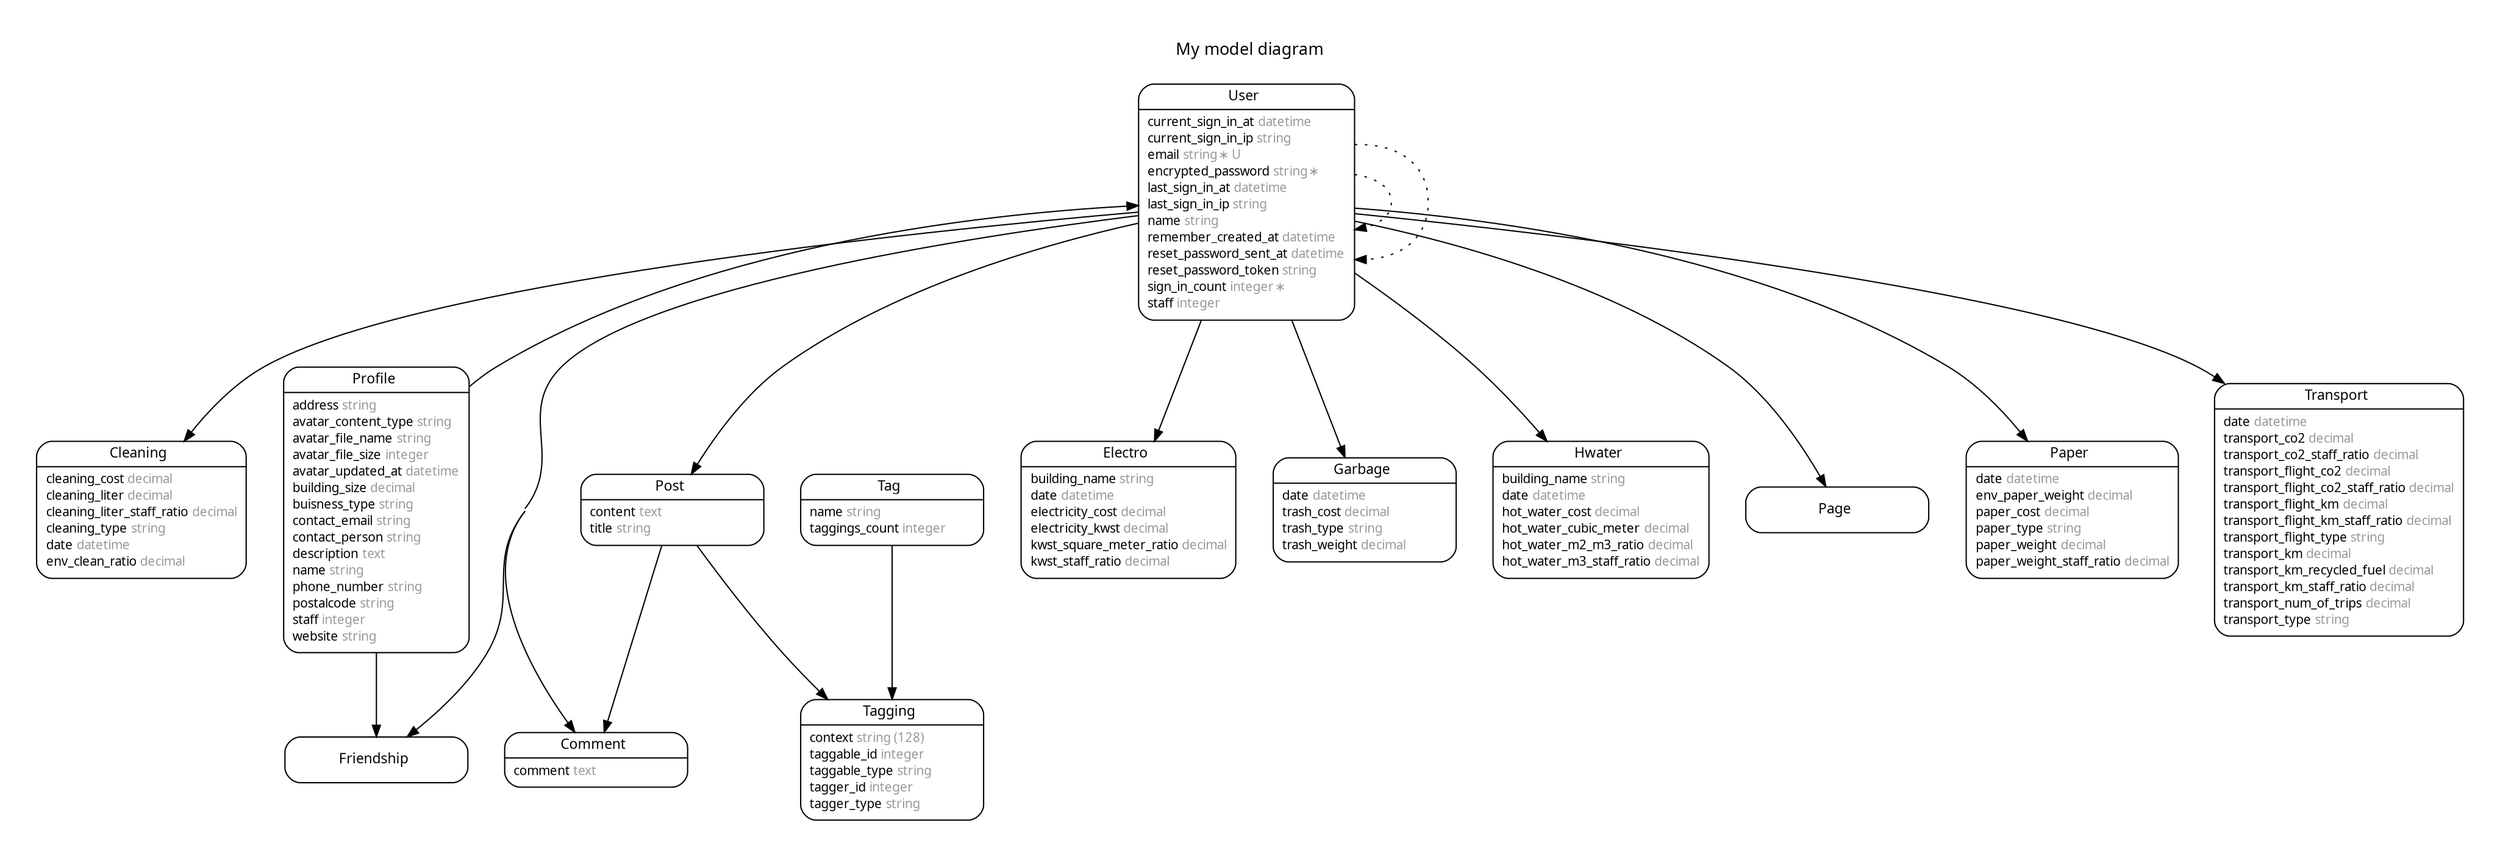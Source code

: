 digraph SprettaEMS15 {
rankdir = "LR";
ranksep = "0.5";
nodesep = "0.4";
pad = "0.4,0.4";
margin = "0,0";
concentrate = "true";
labelloc = "t";
fontsize = "13";
fontname = "Arial BoldMT";
node[ shape  =  "Mrecord" , fontsize  =  "10" , fontname  =  "ArialMT" , margin  =  "0.07,0.05" , penwidth  =  "1.0"];
edge[ fontname  =  "ArialMT" , fontsize  =  "7" , dir  =  "both" , arrowsize  =  "0.9" , penwidth  =  "1.0" , labelangle  =  "32" , labeldistance  =  "1.8"];
rankdir = "TB";
label = "My model diagram\n\n";
m_Cleaning [label = <{<table border="0" align="center" cellspacing="0.5" cellpadding="0" width="134">
  <tr><td align="center" valign="bottom" width="130"><font face="Arial BoldMT" point-size="11">Cleaning</font></td></tr>
</table>
|
<table border="0" align="left" cellspacing="2" cellpadding="0" width="134">
  <tr><td align="left" width="130" port="cleaning_cost">cleaning_cost <font face="Arial ItalicMT" color="grey60">decimal</font></td></tr>
  <tr><td align="left" width="130" port="cleaning_liter">cleaning_liter <font face="Arial ItalicMT" color="grey60">decimal</font></td></tr>
  <tr><td align="left" width="130" port="cleaning_liter_staff_ratio">cleaning_liter_staff_ratio <font face="Arial ItalicMT" color="grey60">decimal</font></td></tr>
  <tr><td align="left" width="130" port="cleaning_type">cleaning_type <font face="Arial ItalicMT" color="grey60">string</font></td></tr>
  <tr><td align="left" width="130" port="date">date <font face="Arial ItalicMT" color="grey60">datetime</font></td></tr>
  <tr><td align="left" width="130" port="env_clean_ratio">env_clean_ratio <font face="Arial ItalicMT" color="grey60">decimal</font></td></tr>
</table>
}>];
m_Comment [label = <{<table border="0" align="center" cellspacing="0.5" cellpadding="0" width="134">
  <tr><td align="center" valign="bottom" width="130"><font face="Arial BoldMT" point-size="11">Comment</font></td></tr>
</table>
|
<table border="0" align="left" cellspacing="2" cellpadding="0" width="134">
  <tr><td align="left" width="130" port="comment">comment <font face="Arial ItalicMT" color="grey60">text</font></td></tr>
</table>
}>];
m_Electro [label = <{<table border="0" align="center" cellspacing="0.5" cellpadding="0" width="134">
  <tr><td align="center" valign="bottom" width="130"><font face="Arial BoldMT" point-size="11">Electro</font></td></tr>
</table>
|
<table border="0" align="left" cellspacing="2" cellpadding="0" width="134">
  <tr><td align="left" width="130" port="building_name">building_name <font face="Arial ItalicMT" color="grey60">string</font></td></tr>
  <tr><td align="left" width="130" port="date">date <font face="Arial ItalicMT" color="grey60">datetime</font></td></tr>
  <tr><td align="left" width="130" port="electricity_cost">electricity_cost <font face="Arial ItalicMT" color="grey60">decimal</font></td></tr>
  <tr><td align="left" width="130" port="electricity_kwst">electricity_kwst <font face="Arial ItalicMT" color="grey60">decimal</font></td></tr>
  <tr><td align="left" width="130" port="kwst_square_meter_ratio">kwst_square_meter_ratio <font face="Arial ItalicMT" color="grey60">decimal</font></td></tr>
  <tr><td align="left" width="130" port="kwst_staff_ratio">kwst_staff_ratio <font face="Arial ItalicMT" color="grey60">decimal</font></td></tr>
</table>
}>];
m_Friendship [label = <{<table border="0" align="center" cellspacing="0.5" cellpadding="0" width="134">
  <tr><td align="center" valign="bottom" width="130"><font face="Arial BoldMT" point-size="11">Friendship</font></td></tr>
</table>
}>];
m_Garbage [label = <{<table border="0" align="center" cellspacing="0.5" cellpadding="0" width="134">
  <tr><td align="center" valign="bottom" width="130"><font face="Arial BoldMT" point-size="11">Garbage</font></td></tr>
</table>
|
<table border="0" align="left" cellspacing="2" cellpadding="0" width="134">
  <tr><td align="left" width="130" port="date">date <font face="Arial ItalicMT" color="grey60">datetime</font></td></tr>
  <tr><td align="left" width="130" port="trash_cost">trash_cost <font face="Arial ItalicMT" color="grey60">decimal</font></td></tr>
  <tr><td align="left" width="130" port="trash_type">trash_type <font face="Arial ItalicMT" color="grey60">string</font></td></tr>
  <tr><td align="left" width="130" port="trash_weight">trash_weight <font face="Arial ItalicMT" color="grey60">decimal</font></td></tr>
</table>
}>];
m_Hwater [label = <{<table border="0" align="center" cellspacing="0.5" cellpadding="0" width="134">
  <tr><td align="center" valign="bottom" width="130"><font face="Arial BoldMT" point-size="11">Hwater</font></td></tr>
</table>
|
<table border="0" align="left" cellspacing="2" cellpadding="0" width="134">
  <tr><td align="left" width="130" port="building_name">building_name <font face="Arial ItalicMT" color="grey60">string</font></td></tr>
  <tr><td align="left" width="130" port="date">date <font face="Arial ItalicMT" color="grey60">datetime</font></td></tr>
  <tr><td align="left" width="130" port="hot_water_cost">hot_water_cost <font face="Arial ItalicMT" color="grey60">decimal</font></td></tr>
  <tr><td align="left" width="130" port="hot_water_cubic_meter">hot_water_cubic_meter <font face="Arial ItalicMT" color="grey60">decimal</font></td></tr>
  <tr><td align="left" width="130" port="hot_water_m2_m3_ratio">hot_water_m2_m3_ratio <font face="Arial ItalicMT" color="grey60">decimal</font></td></tr>
  <tr><td align="left" width="130" port="hot_water_m3_staff_ratio">hot_water_m3_staff_ratio <font face="Arial ItalicMT" color="grey60">decimal</font></td></tr>
</table>
}>];
m_Page [label = <{<table border="0" align="center" cellspacing="0.5" cellpadding="0" width="134">
  <tr><td align="center" valign="bottom" width="130"><font face="Arial BoldMT" point-size="11">Page</font></td></tr>
</table>
}>];
m_Paper [label = <{<table border="0" align="center" cellspacing="0.5" cellpadding="0" width="134">
  <tr><td align="center" valign="bottom" width="130"><font face="Arial BoldMT" point-size="11">Paper</font></td></tr>
</table>
|
<table border="0" align="left" cellspacing="2" cellpadding="0" width="134">
  <tr><td align="left" width="130" port="date">date <font face="Arial ItalicMT" color="grey60">datetime</font></td></tr>
  <tr><td align="left" width="130" port="env_paper_weight">env_paper_weight <font face="Arial ItalicMT" color="grey60">decimal</font></td></tr>
  <tr><td align="left" width="130" port="paper_cost">paper_cost <font face="Arial ItalicMT" color="grey60">decimal</font></td></tr>
  <tr><td align="left" width="130" port="paper_type">paper_type <font face="Arial ItalicMT" color="grey60">string</font></td></tr>
  <tr><td align="left" width="130" port="paper_weight">paper_weight <font face="Arial ItalicMT" color="grey60">decimal</font></td></tr>
  <tr><td align="left" width="130" port="paper_weight_staff_ratio">paper_weight_staff_ratio <font face="Arial ItalicMT" color="grey60">decimal</font></td></tr>
</table>
}>];
m_Post [label = <{<table border="0" align="center" cellspacing="0.5" cellpadding="0" width="134">
  <tr><td align="center" valign="bottom" width="130"><font face="Arial BoldMT" point-size="11">Post</font></td></tr>
</table>
|
<table border="0" align="left" cellspacing="2" cellpadding="0" width="134">
  <tr><td align="left" width="130" port="content">content <font face="Arial ItalicMT" color="grey60">text</font></td></tr>
  <tr><td align="left" width="130" port="title">title <font face="Arial ItalicMT" color="grey60">string</font></td></tr>
</table>
}>];
m_Profile [label = <{<table border="0" align="center" cellspacing="0.5" cellpadding="0" width="134">
  <tr><td align="center" valign="bottom" width="130"><font face="Arial BoldMT" point-size="11">Profile</font></td></tr>
</table>
|
<table border="0" align="left" cellspacing="2" cellpadding="0" width="134">
  <tr><td align="left" width="130" port="address">address <font face="Arial ItalicMT" color="grey60">string</font></td></tr>
  <tr><td align="left" width="130" port="avatar_content_type">avatar_content_type <font face="Arial ItalicMT" color="grey60">string</font></td></tr>
  <tr><td align="left" width="130" port="avatar_file_name">avatar_file_name <font face="Arial ItalicMT" color="grey60">string</font></td></tr>
  <tr><td align="left" width="130" port="avatar_file_size">avatar_file_size <font face="Arial ItalicMT" color="grey60">integer</font></td></tr>
  <tr><td align="left" width="130" port="avatar_updated_at">avatar_updated_at <font face="Arial ItalicMT" color="grey60">datetime</font></td></tr>
  <tr><td align="left" width="130" port="building_size">building_size <font face="Arial ItalicMT" color="grey60">decimal</font></td></tr>
  <tr><td align="left" width="130" port="buisness_type">buisness_type <font face="Arial ItalicMT" color="grey60">string</font></td></tr>
  <tr><td align="left" width="130" port="contact_email">contact_email <font face="Arial ItalicMT" color="grey60">string</font></td></tr>
  <tr><td align="left" width="130" port="contact_person">contact_person <font face="Arial ItalicMT" color="grey60">string</font></td></tr>
  <tr><td align="left" width="130" port="description">description <font face="Arial ItalicMT" color="grey60">text</font></td></tr>
  <tr><td align="left" width="130" port="name">name <font face="Arial ItalicMT" color="grey60">string</font></td></tr>
  <tr><td align="left" width="130" port="phone_number">phone_number <font face="Arial ItalicMT" color="grey60">string</font></td></tr>
  <tr><td align="left" width="130" port="postalcode">postalcode <font face="Arial ItalicMT" color="grey60">string</font></td></tr>
  <tr><td align="left" width="130" port="staff">staff <font face="Arial ItalicMT" color="grey60">integer</font></td></tr>
  <tr><td align="left" width="130" port="website">website <font face="Arial ItalicMT" color="grey60">string</font></td></tr>
</table>
}>];
m_Tag [label = <{<table border="0" align="center" cellspacing="0.5" cellpadding="0" width="134">
  <tr><td align="center" valign="bottom" width="130"><font face="Arial BoldMT" point-size="11">Tag</font></td></tr>
</table>
|
<table border="0" align="left" cellspacing="2" cellpadding="0" width="134">
  <tr><td align="left" width="130" port="name">name <font face="Arial ItalicMT" color="grey60">string</font></td></tr>
  <tr><td align="left" width="130" port="taggings_count">taggings_count <font face="Arial ItalicMT" color="grey60">integer</font></td></tr>
</table>
}>];
m_Tagging [label = <{<table border="0" align="center" cellspacing="0.5" cellpadding="0" width="134">
  <tr><td align="center" valign="bottom" width="130"><font face="Arial BoldMT" point-size="11">Tagging</font></td></tr>
</table>
|
<table border="0" align="left" cellspacing="2" cellpadding="0" width="134">
  <tr><td align="left" width="130" port="context">context <font face="Arial ItalicMT" color="grey60">string (128)</font></td></tr>
  <tr><td align="left" width="130" port="taggable_id">taggable_id <font face="Arial ItalicMT" color="grey60">integer</font></td></tr>
  <tr><td align="left" width="130" port="taggable_type">taggable_type <font face="Arial ItalicMT" color="grey60">string</font></td></tr>
  <tr><td align="left" width="130" port="tagger_id">tagger_id <font face="Arial ItalicMT" color="grey60">integer</font></td></tr>
  <tr><td align="left" width="130" port="tagger_type">tagger_type <font face="Arial ItalicMT" color="grey60">string</font></td></tr>
</table>
}>];
m_Transport [label = <{<table border="0" align="center" cellspacing="0.5" cellpadding="0" width="134">
  <tr><td align="center" valign="bottom" width="130"><font face="Arial BoldMT" point-size="11">Transport</font></td></tr>
</table>
|
<table border="0" align="left" cellspacing="2" cellpadding="0" width="134">
  <tr><td align="left" width="130" port="date">date <font face="Arial ItalicMT" color="grey60">datetime</font></td></tr>
  <tr><td align="left" width="130" port="transport_co2">transport_co2 <font face="Arial ItalicMT" color="grey60">decimal</font></td></tr>
  <tr><td align="left" width="130" port="transport_co2_staff_ratio">transport_co2_staff_ratio <font face="Arial ItalicMT" color="grey60">decimal</font></td></tr>
  <tr><td align="left" width="130" port="transport_flight_co2">transport_flight_co2 <font face="Arial ItalicMT" color="grey60">decimal</font></td></tr>
  <tr><td align="left" width="130" port="transport_flight_co2_staff_ratio">transport_flight_co2_staff_ratio <font face="Arial ItalicMT" color="grey60">decimal</font></td></tr>
  <tr><td align="left" width="130" port="transport_flight_km">transport_flight_km <font face="Arial ItalicMT" color="grey60">decimal</font></td></tr>
  <tr><td align="left" width="130" port="transport_flight_km_staff_ratio">transport_flight_km_staff_ratio <font face="Arial ItalicMT" color="grey60">decimal</font></td></tr>
  <tr><td align="left" width="130" port="transport_flight_type">transport_flight_type <font face="Arial ItalicMT" color="grey60">string</font></td></tr>
  <tr><td align="left" width="130" port="transport_km">transport_km <font face="Arial ItalicMT" color="grey60">decimal</font></td></tr>
  <tr><td align="left" width="130" port="transport_km_recycled_fuel">transport_km_recycled_fuel <font face="Arial ItalicMT" color="grey60">decimal</font></td></tr>
  <tr><td align="left" width="130" port="transport_km_staff_ratio">transport_km_staff_ratio <font face="Arial ItalicMT" color="grey60">decimal</font></td></tr>
  <tr><td align="left" width="130" port="transport_num_of_trips">transport_num_of_trips <font face="Arial ItalicMT" color="grey60">decimal</font></td></tr>
  <tr><td align="left" width="130" port="transport_type">transport_type <font face="Arial ItalicMT" color="grey60">string</font></td></tr>
</table>
}>];
m_User [label = <{<table border="0" align="center" cellspacing="0.5" cellpadding="0" width="134">
  <tr><td align="center" valign="bottom" width="130"><font face="Arial BoldMT" point-size="11">User</font></td></tr>
</table>
|
<table border="0" align="left" cellspacing="2" cellpadding="0" width="134">
  <tr><td align="left" width="130" port="current_sign_in_at">current_sign_in_at <font face="Arial ItalicMT" color="grey60">datetime</font></td></tr>
  <tr><td align="left" width="130" port="current_sign_in_ip">current_sign_in_ip <font face="Arial ItalicMT" color="grey60">string</font></td></tr>
  <tr><td align="left" width="130" port="email">email <font face="Arial ItalicMT" color="grey60">string ∗ U</font></td></tr>
  <tr><td align="left" width="130" port="encrypted_password">encrypted_password <font face="Arial ItalicMT" color="grey60">string ∗</font></td></tr>
  <tr><td align="left" width="130" port="last_sign_in_at">last_sign_in_at <font face="Arial ItalicMT" color="grey60">datetime</font></td></tr>
  <tr><td align="left" width="130" port="last_sign_in_ip">last_sign_in_ip <font face="Arial ItalicMT" color="grey60">string</font></td></tr>
  <tr><td align="left" width="130" port="name">name <font face="Arial ItalicMT" color="grey60">string</font></td></tr>
  <tr><td align="left" width="130" port="remember_created_at">remember_created_at <font face="Arial ItalicMT" color="grey60">datetime</font></td></tr>
  <tr><td align="left" width="130" port="reset_password_sent_at">reset_password_sent_at <font face="Arial ItalicMT" color="grey60">datetime</font></td></tr>
  <tr><td align="left" width="130" port="reset_password_token">reset_password_token <font face="Arial ItalicMT" color="grey60">string</font></td></tr>
  <tr><td align="left" width="130" port="sign_in_count">sign_in_count <font face="Arial ItalicMT" color="grey60">integer ∗</font></td></tr>
  <tr><td align="left" width="130" port="staff">staff <font face="Arial ItalicMT" color="grey60">integer</font></td></tr>
</table>
}>];
  m_User -> m_Paper [arrowhead = "normal", arrowtail = "none", weight = "2"];
  m_User -> m_Cleaning [arrowhead = "normal", arrowtail = "none", weight = "2"];
  m_User -> m_Electro [arrowhead = "normal", arrowtail = "none", weight = "2"];
  m_User -> m_Hwater [arrowhead = "normal", arrowtail = "none", weight = "2"];
  m_User -> m_Transport [arrowhead = "normal", arrowtail = "none", weight = "2"];
  m_User -> m_Garbage [arrowhead = "normal", arrowtail = "none", weight = "2"];
  m_User -> m_Page [arrowhead = "normal", arrowtail = "none", weight = "2"];
  m_User -> m_Friendship [arrowhead = "normal", arrowtail = "none", weight = "2"];
  m_User -> m_User [style = "dotted", arrowhead = "normal", arrowtail = "none", weight = "1", constraint = "false"];
  m_User -> m_Friendship [arrowhead = "normal", arrowtail = "none", weight = "2"];
  m_User -> m_User [style = "dotted", arrowhead = "normal", arrowtail = "none", weight = "1", constraint = "false"];
  m_User -> m_Post [arrowhead = "normal", arrowtail = "none", weight = "2"];
  m_User -> m_Comment [arrowhead = "normal", arrowtail = "none", weight = "2"];
  m_User -> m_Profile [arrowhead = "none", arrowtail = "none", weight = "2"];
  m_Post -> m_Comment [arrowhead = "normal", arrowtail = "none", weight = "2"];
  m_Profile -> m_Friendship [arrowhead = "normal", arrowtail = "none", weight = "2"];
  m_User -> m_Page [arrowhead = "normal", arrowtail = "none", weight = "1"];
  m_Post -> m_Tagging [arrowhead = "normal", arrowtail = "none", weight = "1"];
  m_Post -> m_Tag [style = "dotted", arrowhead = "normal", arrowtail = "none", weight = "1", constraint = "false"];
  m_Profile -> m_User [style = "dotted", arrowhead = "normal", arrowtail = "none", weight = "1", constraint = "false"];
  m_Tag -> m_Tagging [arrowhead = "normal", arrowtail = "none", weight = "2"];
}
